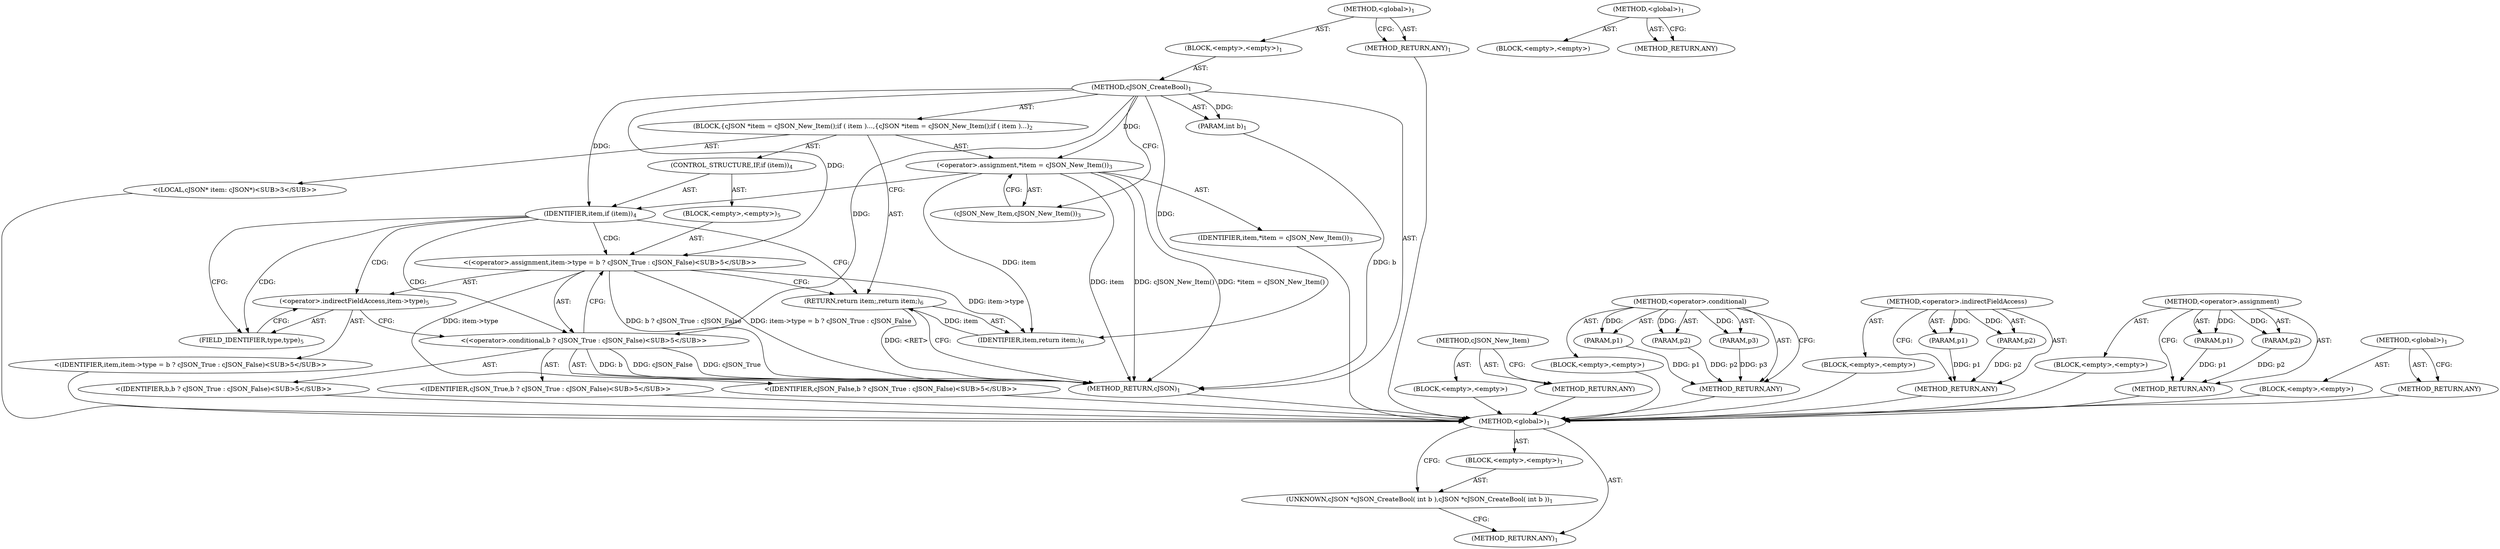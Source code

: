 digraph "&lt;global&gt;" {
vulnerable_6 [label=<(METHOD,&lt;global&gt;)<SUB>1</SUB>>];
vulnerable_7 [label=<(BLOCK,&lt;empty&gt;,&lt;empty&gt;)<SUB>1</SUB>>];
vulnerable_8 [label=<(METHOD,cJSON_CreateBool)<SUB>1</SUB>>];
vulnerable_9 [label=<(PARAM,int b)<SUB>1</SUB>>];
vulnerable_10 [label=<(BLOCK,{
	cJSON *item = cJSON_New_Item();
	if ( item )...,{
	cJSON *item = cJSON_New_Item();
	if ( item )...)<SUB>2</SUB>>];
vulnerable_11 [label="<(LOCAL,cJSON* item: cJSON*)<SUB>3</SUB>>"];
vulnerable_12 [label=<(&lt;operator&gt;.assignment,*item = cJSON_New_Item())<SUB>3</SUB>>];
vulnerable_13 [label=<(IDENTIFIER,item,*item = cJSON_New_Item())<SUB>3</SUB>>];
vulnerable_14 [label=<(cJSON_New_Item,cJSON_New_Item())<SUB>3</SUB>>];
vulnerable_15 [label=<(CONTROL_STRUCTURE,IF,if (item))<SUB>4</SUB>>];
vulnerable_16 [label=<(IDENTIFIER,item,if (item))<SUB>4</SUB>>];
vulnerable_17 [label=<(BLOCK,&lt;empty&gt;,&lt;empty&gt;)<SUB>5</SUB>>];
vulnerable_18 [label="<(&lt;operator&gt;.assignment,item-&gt;type = b ? cJSON_True : cJSON_False)<SUB>5</SUB>>"];
vulnerable_19 [label=<(&lt;operator&gt;.indirectFieldAccess,item-&gt;type)<SUB>5</SUB>>];
vulnerable_20 [label="<(IDENTIFIER,item,item-&gt;type = b ? cJSON_True : cJSON_False)<SUB>5</SUB>>"];
vulnerable_21 [label=<(FIELD_IDENTIFIER,type,type)<SUB>5</SUB>>];
vulnerable_22 [label="<(&lt;operator&gt;.conditional,b ? cJSON_True : cJSON_False)<SUB>5</SUB>>"];
vulnerable_23 [label="<(IDENTIFIER,b,b ? cJSON_True : cJSON_False)<SUB>5</SUB>>"];
vulnerable_24 [label="<(IDENTIFIER,cJSON_True,b ? cJSON_True : cJSON_False)<SUB>5</SUB>>"];
vulnerable_25 [label="<(IDENTIFIER,cJSON_False,b ? cJSON_True : cJSON_False)<SUB>5</SUB>>"];
vulnerable_26 [label=<(RETURN,return item;,return item;)<SUB>6</SUB>>];
vulnerable_27 [label=<(IDENTIFIER,item,return item;)<SUB>6</SUB>>];
vulnerable_28 [label=<(METHOD_RETURN,cJSON)<SUB>1</SUB>>];
vulnerable_30 [label=<(METHOD_RETURN,ANY)<SUB>1</SUB>>];
vulnerable_54 [label=<(METHOD,cJSON_New_Item)>];
vulnerable_55 [label=<(BLOCK,&lt;empty&gt;,&lt;empty&gt;)>];
vulnerable_56 [label=<(METHOD_RETURN,ANY)>];
vulnerable_62 [label=<(METHOD,&lt;operator&gt;.conditional)>];
vulnerable_63 [label=<(PARAM,p1)>];
vulnerable_64 [label=<(PARAM,p2)>];
vulnerable_65 [label=<(PARAM,p3)>];
vulnerable_66 [label=<(BLOCK,&lt;empty&gt;,&lt;empty&gt;)>];
vulnerable_67 [label=<(METHOD_RETURN,ANY)>];
vulnerable_57 [label=<(METHOD,&lt;operator&gt;.indirectFieldAccess)>];
vulnerable_58 [label=<(PARAM,p1)>];
vulnerable_59 [label=<(PARAM,p2)>];
vulnerable_60 [label=<(BLOCK,&lt;empty&gt;,&lt;empty&gt;)>];
vulnerable_61 [label=<(METHOD_RETURN,ANY)>];
vulnerable_49 [label=<(METHOD,&lt;operator&gt;.assignment)>];
vulnerable_50 [label=<(PARAM,p1)>];
vulnerable_51 [label=<(PARAM,p2)>];
vulnerable_52 [label=<(BLOCK,&lt;empty&gt;,&lt;empty&gt;)>];
vulnerable_53 [label=<(METHOD_RETURN,ANY)>];
vulnerable_43 [label=<(METHOD,&lt;global&gt;)<SUB>1</SUB>>];
vulnerable_44 [label=<(BLOCK,&lt;empty&gt;,&lt;empty&gt;)>];
vulnerable_45 [label=<(METHOD_RETURN,ANY)>];
fixed_6 [label=<(METHOD,&lt;global&gt;)<SUB>1</SUB>>];
fixed_7 [label=<(BLOCK,&lt;empty&gt;,&lt;empty&gt;)<SUB>1</SUB>>];
fixed_8 [label=<(UNKNOWN,cJSON *cJSON_CreateBool( int b ),cJSON *cJSON_CreateBool( int b ))<SUB>1</SUB>>];
fixed_9 [label=<(METHOD_RETURN,ANY)<SUB>1</SUB>>];
fixed_14 [label=<(METHOD,&lt;global&gt;)<SUB>1</SUB>>];
fixed_15 [label=<(BLOCK,&lt;empty&gt;,&lt;empty&gt;)>];
fixed_16 [label=<(METHOD_RETURN,ANY)>];
vulnerable_6 -> vulnerable_7  [key=0, label="AST: "];
vulnerable_6 -> vulnerable_30  [key=0, label="AST: "];
vulnerable_6 -> vulnerable_30  [key=1, label="CFG: "];
vulnerable_7 -> vulnerable_8  [key=0, label="AST: "];
vulnerable_8 -> vulnerable_9  [key=0, label="AST: "];
vulnerable_8 -> vulnerable_9  [key=1, label="DDG: "];
vulnerable_8 -> vulnerable_10  [key=0, label="AST: "];
vulnerable_8 -> vulnerable_28  [key=0, label="AST: "];
vulnerable_8 -> vulnerable_14  [key=0, label="CFG: "];
vulnerable_8 -> vulnerable_12  [key=0, label="DDG: "];
vulnerable_8 -> vulnerable_16  [key=0, label="DDG: "];
vulnerable_8 -> vulnerable_27  [key=0, label="DDG: "];
vulnerable_8 -> vulnerable_18  [key=0, label="DDG: "];
vulnerable_8 -> vulnerable_22  [key=0, label="DDG: "];
vulnerable_9 -> vulnerable_28  [key=0, label="DDG: b"];
vulnerable_10 -> vulnerable_11  [key=0, label="AST: "];
vulnerable_10 -> vulnerable_12  [key=0, label="AST: "];
vulnerable_10 -> vulnerable_15  [key=0, label="AST: "];
vulnerable_10 -> vulnerable_26  [key=0, label="AST: "];
vulnerable_11 -> fixed_6  [key=0];
vulnerable_12 -> vulnerable_13  [key=0, label="AST: "];
vulnerable_12 -> vulnerable_14  [key=0, label="AST: "];
vulnerable_12 -> vulnerable_16  [key=0, label="CFG: "];
vulnerable_12 -> vulnerable_28  [key=0, label="DDG: item"];
vulnerable_12 -> vulnerable_28  [key=1, label="DDG: cJSON_New_Item()"];
vulnerable_12 -> vulnerable_28  [key=2, label="DDG: *item = cJSON_New_Item()"];
vulnerable_12 -> vulnerable_27  [key=0, label="DDG: item"];
vulnerable_13 -> fixed_6  [key=0];
vulnerable_14 -> vulnerable_12  [key=0, label="CFG: "];
vulnerable_15 -> vulnerable_16  [key=0, label="AST: "];
vulnerable_15 -> vulnerable_17  [key=0, label="AST: "];
vulnerable_16 -> vulnerable_21  [key=0, label="CFG: "];
vulnerable_16 -> vulnerable_21  [key=1, label="CDG: "];
vulnerable_16 -> vulnerable_26  [key=0, label="CFG: "];
vulnerable_16 -> vulnerable_22  [key=0, label="CDG: "];
vulnerable_16 -> vulnerable_18  [key=0, label="CDG: "];
vulnerable_16 -> vulnerable_19  [key=0, label="CDG: "];
vulnerable_17 -> vulnerable_18  [key=0, label="AST: "];
vulnerable_18 -> vulnerable_19  [key=0, label="AST: "];
vulnerable_18 -> vulnerable_22  [key=0, label="AST: "];
vulnerable_18 -> vulnerable_26  [key=0, label="CFG: "];
vulnerable_18 -> vulnerable_28  [key=0, label="DDG: item-&gt;type"];
vulnerable_18 -> vulnerable_28  [key=1, label="DDG: b ? cJSON_True : cJSON_False"];
vulnerable_18 -> vulnerable_28  [key=2, label="DDG: item-&gt;type = b ? cJSON_True : cJSON_False"];
vulnerable_18 -> vulnerable_27  [key=0, label="DDG: item-&gt;type"];
vulnerable_19 -> vulnerable_20  [key=0, label="AST: "];
vulnerable_19 -> vulnerable_21  [key=0, label="AST: "];
vulnerable_19 -> vulnerable_22  [key=0, label="CFG: "];
vulnerable_20 -> fixed_6  [key=0];
vulnerable_21 -> vulnerable_19  [key=0, label="CFG: "];
vulnerable_22 -> vulnerable_23  [key=0, label="AST: "];
vulnerable_22 -> vulnerable_24  [key=0, label="AST: "];
vulnerable_22 -> vulnerable_25  [key=0, label="AST: "];
vulnerable_22 -> vulnerable_18  [key=0, label="CFG: "];
vulnerable_22 -> vulnerable_28  [key=0, label="DDG: b"];
vulnerable_22 -> vulnerable_28  [key=1, label="DDG: cJSON_False"];
vulnerable_22 -> vulnerable_28  [key=2, label="DDG: cJSON_True"];
vulnerable_23 -> fixed_6  [key=0];
vulnerable_24 -> fixed_6  [key=0];
vulnerable_25 -> fixed_6  [key=0];
vulnerable_26 -> vulnerable_27  [key=0, label="AST: "];
vulnerable_26 -> vulnerable_28  [key=0, label="CFG: "];
vulnerable_26 -> vulnerable_28  [key=1, label="DDG: &lt;RET&gt;"];
vulnerable_27 -> vulnerable_26  [key=0, label="DDG: item"];
vulnerable_28 -> fixed_6  [key=0];
vulnerable_30 -> fixed_6  [key=0];
vulnerable_54 -> vulnerable_55  [key=0, label="AST: "];
vulnerable_54 -> vulnerable_56  [key=0, label="AST: "];
vulnerable_54 -> vulnerable_56  [key=1, label="CFG: "];
vulnerable_55 -> fixed_6  [key=0];
vulnerable_56 -> fixed_6  [key=0];
vulnerable_62 -> vulnerable_63  [key=0, label="AST: "];
vulnerable_62 -> vulnerable_63  [key=1, label="DDG: "];
vulnerable_62 -> vulnerable_66  [key=0, label="AST: "];
vulnerable_62 -> vulnerable_64  [key=0, label="AST: "];
vulnerable_62 -> vulnerable_64  [key=1, label="DDG: "];
vulnerable_62 -> vulnerable_67  [key=0, label="AST: "];
vulnerable_62 -> vulnerable_67  [key=1, label="CFG: "];
vulnerable_62 -> vulnerable_65  [key=0, label="AST: "];
vulnerable_62 -> vulnerable_65  [key=1, label="DDG: "];
vulnerable_63 -> vulnerable_67  [key=0, label="DDG: p1"];
vulnerable_64 -> vulnerable_67  [key=0, label="DDG: p2"];
vulnerable_65 -> vulnerable_67  [key=0, label="DDG: p3"];
vulnerable_66 -> fixed_6  [key=0];
vulnerable_67 -> fixed_6  [key=0];
vulnerable_57 -> vulnerable_58  [key=0, label="AST: "];
vulnerable_57 -> vulnerable_58  [key=1, label="DDG: "];
vulnerable_57 -> vulnerable_60  [key=0, label="AST: "];
vulnerable_57 -> vulnerable_59  [key=0, label="AST: "];
vulnerable_57 -> vulnerable_59  [key=1, label="DDG: "];
vulnerable_57 -> vulnerable_61  [key=0, label="AST: "];
vulnerable_57 -> vulnerable_61  [key=1, label="CFG: "];
vulnerable_58 -> vulnerable_61  [key=0, label="DDG: p1"];
vulnerable_59 -> vulnerable_61  [key=0, label="DDG: p2"];
vulnerable_60 -> fixed_6  [key=0];
vulnerable_61 -> fixed_6  [key=0];
vulnerable_49 -> vulnerable_50  [key=0, label="AST: "];
vulnerable_49 -> vulnerable_50  [key=1, label="DDG: "];
vulnerable_49 -> vulnerable_52  [key=0, label="AST: "];
vulnerable_49 -> vulnerable_51  [key=0, label="AST: "];
vulnerable_49 -> vulnerable_51  [key=1, label="DDG: "];
vulnerable_49 -> vulnerable_53  [key=0, label="AST: "];
vulnerable_49 -> vulnerable_53  [key=1, label="CFG: "];
vulnerable_50 -> vulnerable_53  [key=0, label="DDG: p1"];
vulnerable_51 -> vulnerable_53  [key=0, label="DDG: p2"];
vulnerable_52 -> fixed_6  [key=0];
vulnerable_53 -> fixed_6  [key=0];
vulnerable_43 -> vulnerable_44  [key=0, label="AST: "];
vulnerable_43 -> vulnerable_45  [key=0, label="AST: "];
vulnerable_43 -> vulnerable_45  [key=1, label="CFG: "];
vulnerable_44 -> fixed_6  [key=0];
vulnerable_45 -> fixed_6  [key=0];
fixed_6 -> fixed_7  [key=0, label="AST: "];
fixed_6 -> fixed_9  [key=0, label="AST: "];
fixed_6 -> fixed_8  [key=0, label="CFG: "];
fixed_7 -> fixed_8  [key=0, label="AST: "];
fixed_8 -> fixed_9  [key=0, label="CFG: "];
fixed_14 -> fixed_15  [key=0, label="AST: "];
fixed_14 -> fixed_16  [key=0, label="AST: "];
fixed_14 -> fixed_16  [key=1, label="CFG: "];
}
